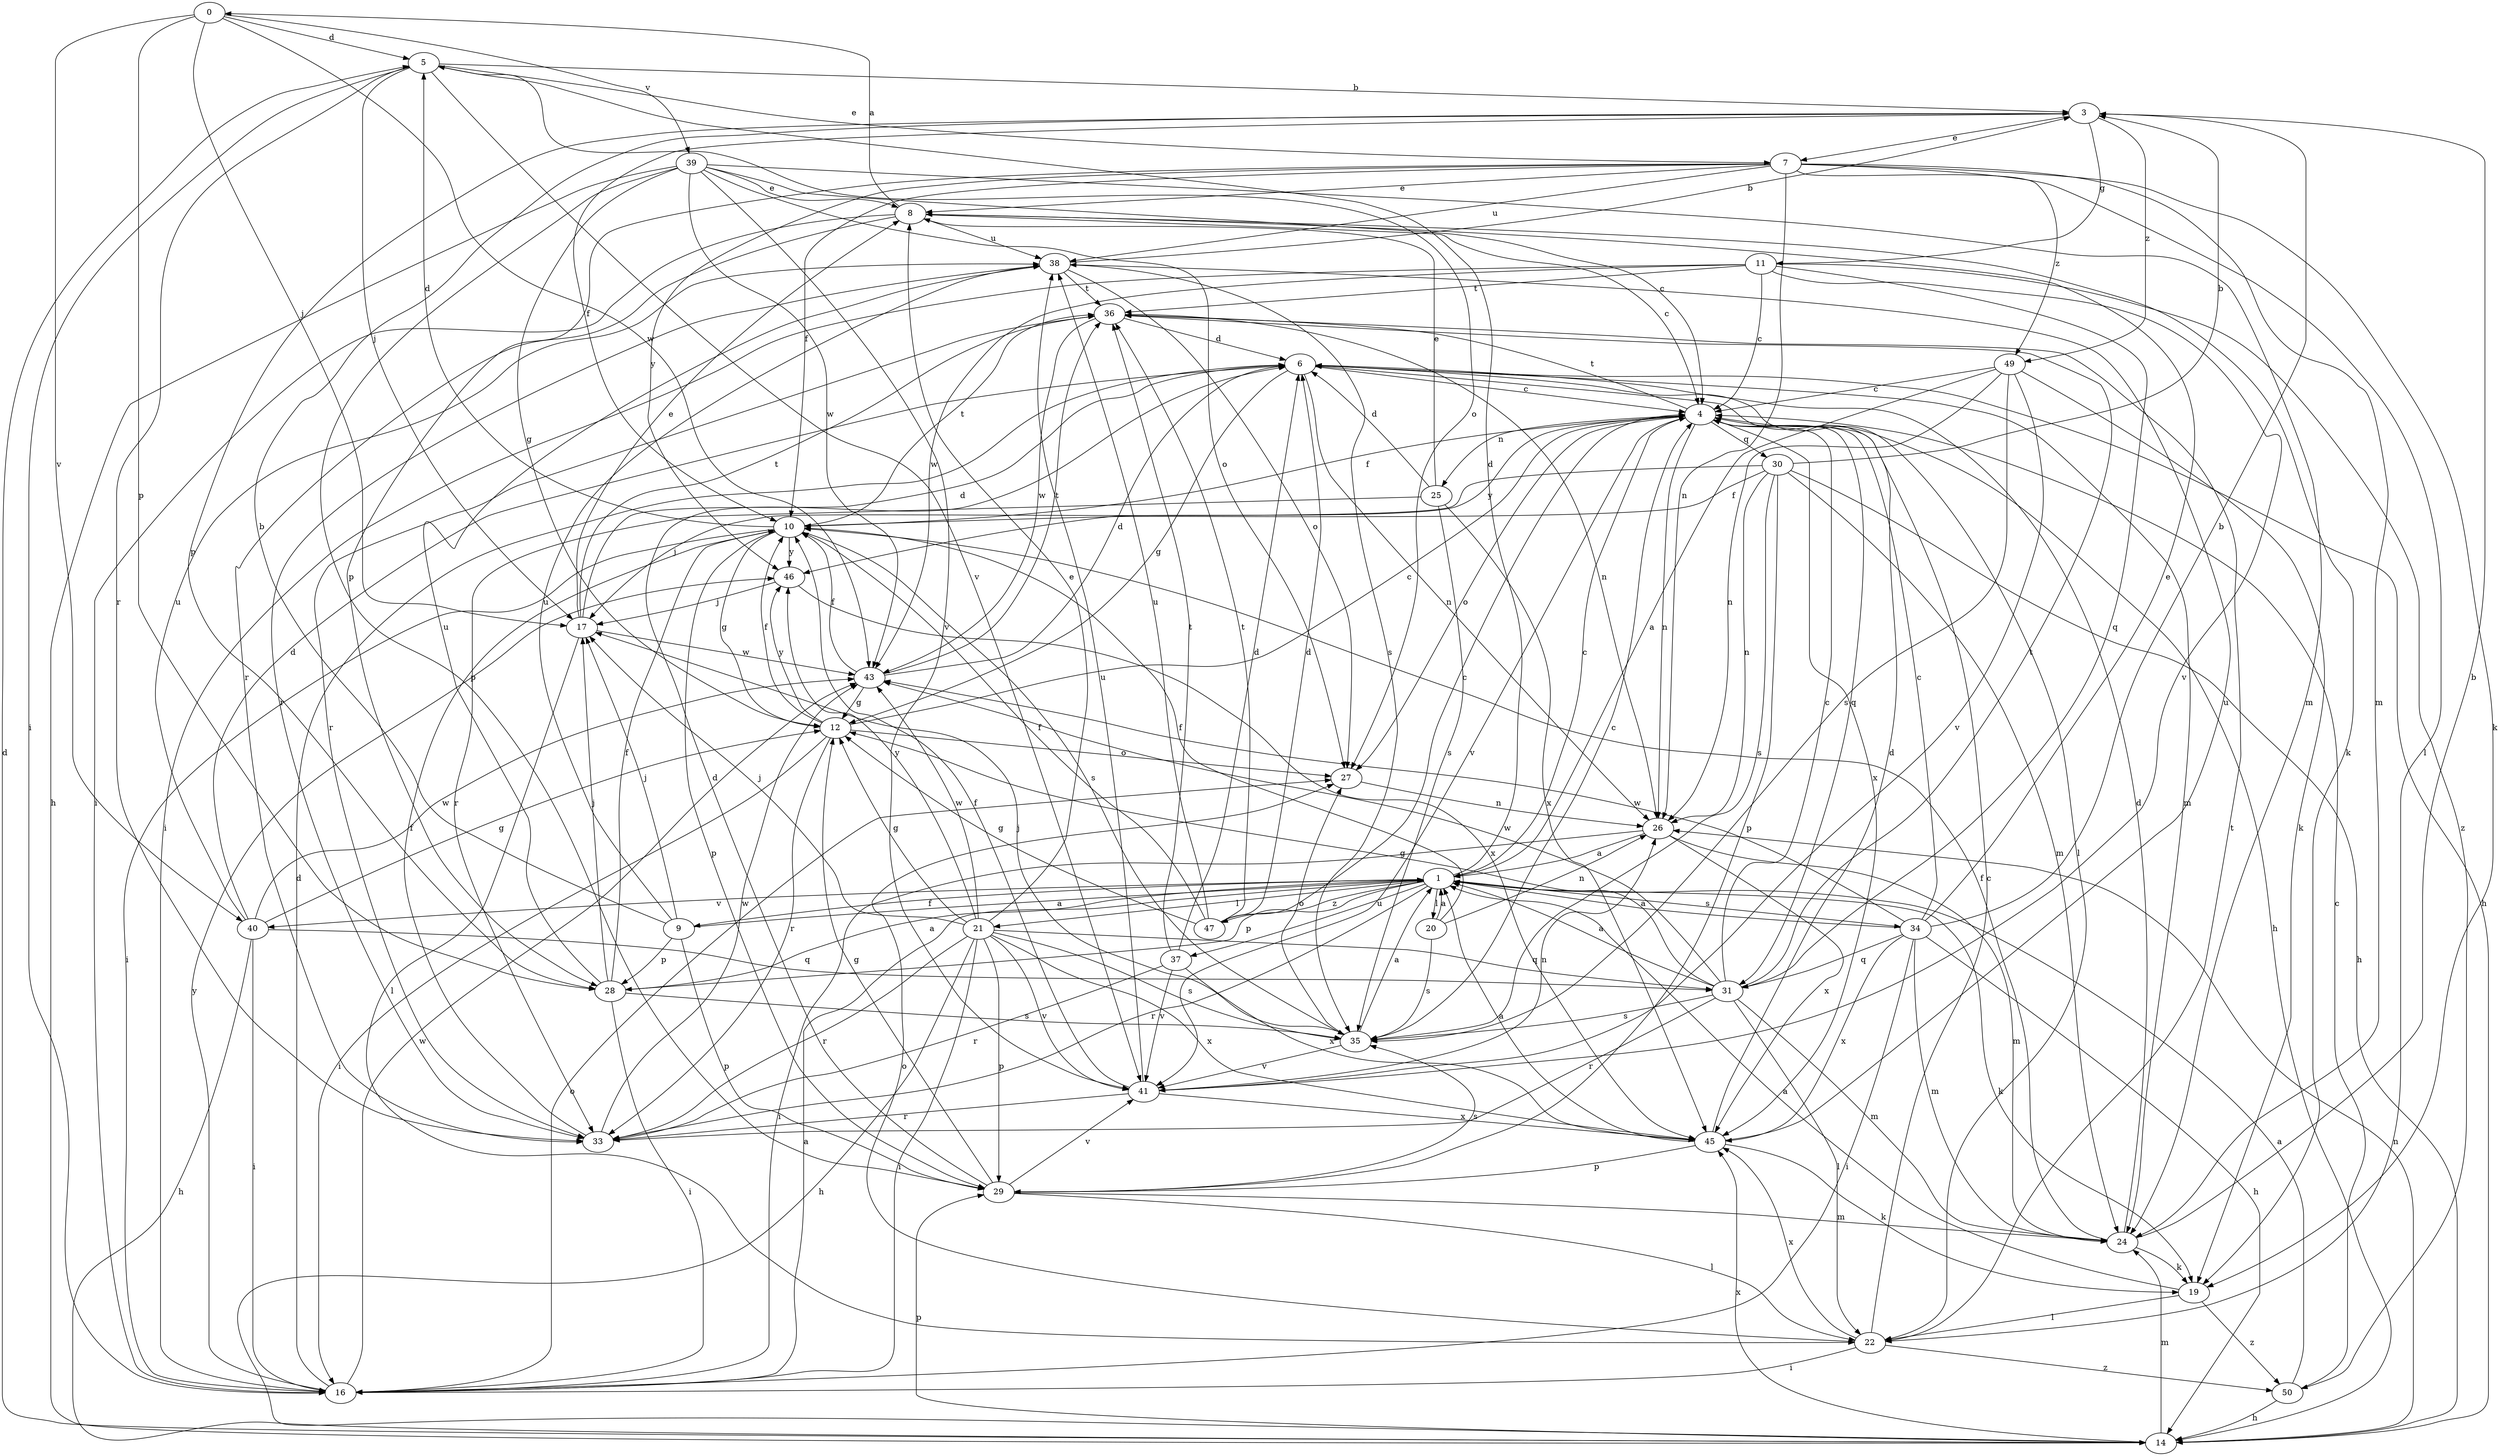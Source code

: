 strict digraph  {
0;
1;
3;
4;
5;
6;
7;
8;
9;
10;
11;
12;
14;
16;
17;
19;
20;
21;
22;
24;
25;
26;
27;
28;
29;
30;
31;
33;
34;
35;
36;
37;
38;
39;
40;
41;
43;
45;
46;
47;
49;
50;
0 -> 5  [label=d];
0 -> 17  [label=j];
0 -> 28  [label=p];
0 -> 39  [label=v];
0 -> 40  [label=v];
0 -> 43  [label=w];
1 -> 4  [label=c];
1 -> 5  [label=d];
1 -> 9  [label=f];
1 -> 19  [label=k];
1 -> 20  [label=l];
1 -> 21  [label=l];
1 -> 28  [label=p];
1 -> 33  [label=r];
1 -> 34  [label=s];
1 -> 37  [label=u];
1 -> 40  [label=v];
1 -> 47  [label=z];
3 -> 7  [label=e];
3 -> 10  [label=f];
3 -> 11  [label=g];
3 -> 28  [label=p];
3 -> 49  [label=z];
4 -> 10  [label=f];
4 -> 14  [label=h];
4 -> 25  [label=n];
4 -> 26  [label=n];
4 -> 27  [label=o];
4 -> 30  [label=q];
4 -> 31  [label=q];
4 -> 36  [label=t];
4 -> 41  [label=v];
4 -> 45  [label=x];
4 -> 46  [label=y];
5 -> 3  [label=b];
5 -> 7  [label=e];
5 -> 16  [label=i];
5 -> 17  [label=j];
5 -> 27  [label=o];
5 -> 33  [label=r];
5 -> 41  [label=v];
6 -> 4  [label=c];
6 -> 12  [label=g];
6 -> 14  [label=h];
6 -> 22  [label=l];
6 -> 24  [label=m];
6 -> 26  [label=n];
7 -> 8  [label=e];
7 -> 10  [label=f];
7 -> 19  [label=k];
7 -> 22  [label=l];
7 -> 24  [label=m];
7 -> 26  [label=n];
7 -> 28  [label=p];
7 -> 38  [label=u];
7 -> 46  [label=y];
7 -> 49  [label=z];
8 -> 0  [label=a];
8 -> 4  [label=c];
8 -> 16  [label=i];
8 -> 19  [label=k];
8 -> 33  [label=r];
8 -> 38  [label=u];
9 -> 1  [label=a];
9 -> 3  [label=b];
9 -> 17  [label=j];
9 -> 28  [label=p];
9 -> 29  [label=p];
9 -> 38  [label=u];
10 -> 5  [label=d];
10 -> 12  [label=g];
10 -> 16  [label=i];
10 -> 29  [label=p];
10 -> 35  [label=s];
10 -> 36  [label=t];
10 -> 46  [label=y];
11 -> 4  [label=c];
11 -> 16  [label=i];
11 -> 31  [label=q];
11 -> 36  [label=t];
11 -> 41  [label=v];
11 -> 43  [label=w];
11 -> 50  [label=z];
12 -> 4  [label=c];
12 -> 10  [label=f];
12 -> 16  [label=i];
12 -> 27  [label=o];
12 -> 33  [label=r];
12 -> 46  [label=y];
14 -> 5  [label=d];
14 -> 24  [label=m];
14 -> 26  [label=n];
14 -> 29  [label=p];
14 -> 45  [label=x];
16 -> 1  [label=a];
16 -> 6  [label=d];
16 -> 27  [label=o];
16 -> 43  [label=w];
16 -> 46  [label=y];
17 -> 6  [label=d];
17 -> 8  [label=e];
17 -> 22  [label=l];
17 -> 36  [label=t];
17 -> 43  [label=w];
19 -> 1  [label=a];
19 -> 22  [label=l];
19 -> 50  [label=z];
20 -> 1  [label=a];
20 -> 10  [label=f];
20 -> 26  [label=n];
20 -> 35  [label=s];
21 -> 8  [label=e];
21 -> 12  [label=g];
21 -> 14  [label=h];
21 -> 16  [label=i];
21 -> 17  [label=j];
21 -> 29  [label=p];
21 -> 31  [label=q];
21 -> 33  [label=r];
21 -> 35  [label=s];
21 -> 41  [label=v];
21 -> 43  [label=w];
21 -> 45  [label=x];
21 -> 46  [label=y];
22 -> 4  [label=c];
22 -> 16  [label=i];
22 -> 27  [label=o];
22 -> 36  [label=t];
22 -> 45  [label=x];
22 -> 50  [label=z];
24 -> 3  [label=b];
24 -> 6  [label=d];
24 -> 10  [label=f];
24 -> 19  [label=k];
25 -> 6  [label=d];
25 -> 8  [label=e];
25 -> 33  [label=r];
25 -> 35  [label=s];
25 -> 45  [label=x];
26 -> 1  [label=a];
26 -> 16  [label=i];
26 -> 24  [label=m];
26 -> 45  [label=x];
27 -> 26  [label=n];
28 -> 1  [label=a];
28 -> 10  [label=f];
28 -> 16  [label=i];
28 -> 17  [label=j];
28 -> 35  [label=s];
28 -> 38  [label=u];
29 -> 6  [label=d];
29 -> 12  [label=g];
29 -> 22  [label=l];
29 -> 24  [label=m];
29 -> 35  [label=s];
29 -> 41  [label=v];
30 -> 3  [label=b];
30 -> 10  [label=f];
30 -> 14  [label=h];
30 -> 17  [label=j];
30 -> 24  [label=m];
30 -> 26  [label=n];
30 -> 29  [label=p];
30 -> 35  [label=s];
31 -> 1  [label=a];
31 -> 4  [label=c];
31 -> 12  [label=g];
31 -> 22  [label=l];
31 -> 24  [label=m];
31 -> 33  [label=r];
31 -> 35  [label=s];
31 -> 36  [label=t];
31 -> 43  [label=w];
33 -> 10  [label=f];
33 -> 43  [label=w];
34 -> 1  [label=a];
34 -> 3  [label=b];
34 -> 4  [label=c];
34 -> 8  [label=e];
34 -> 14  [label=h];
34 -> 16  [label=i];
34 -> 24  [label=m];
34 -> 31  [label=q];
34 -> 43  [label=w];
34 -> 45  [label=x];
35 -> 1  [label=a];
35 -> 4  [label=c];
35 -> 17  [label=j];
35 -> 27  [label=o];
35 -> 41  [label=v];
36 -> 6  [label=d];
36 -> 26  [label=n];
36 -> 33  [label=r];
36 -> 43  [label=w];
37 -> 6  [label=d];
37 -> 33  [label=r];
37 -> 36  [label=t];
37 -> 41  [label=v];
37 -> 45  [label=x];
38 -> 3  [label=b];
38 -> 27  [label=o];
38 -> 33  [label=r];
38 -> 35  [label=s];
38 -> 36  [label=t];
39 -> 4  [label=c];
39 -> 8  [label=e];
39 -> 12  [label=g];
39 -> 14  [label=h];
39 -> 24  [label=m];
39 -> 27  [label=o];
39 -> 29  [label=p];
39 -> 41  [label=v];
39 -> 43  [label=w];
40 -> 6  [label=d];
40 -> 12  [label=g];
40 -> 14  [label=h];
40 -> 16  [label=i];
40 -> 31  [label=q];
40 -> 38  [label=u];
40 -> 43  [label=w];
41 -> 10  [label=f];
41 -> 26  [label=n];
41 -> 33  [label=r];
41 -> 38  [label=u];
41 -> 45  [label=x];
43 -> 6  [label=d];
43 -> 10  [label=f];
43 -> 12  [label=g];
43 -> 36  [label=t];
45 -> 1  [label=a];
45 -> 6  [label=d];
45 -> 19  [label=k];
45 -> 29  [label=p];
45 -> 38  [label=u];
46 -> 17  [label=j];
46 -> 45  [label=x];
47 -> 4  [label=c];
47 -> 6  [label=d];
47 -> 10  [label=f];
47 -> 12  [label=g];
47 -> 36  [label=t];
47 -> 38  [label=u];
49 -> 1  [label=a];
49 -> 4  [label=c];
49 -> 19  [label=k];
49 -> 26  [label=n];
49 -> 35  [label=s];
49 -> 41  [label=v];
50 -> 1  [label=a];
50 -> 4  [label=c];
50 -> 14  [label=h];
}

